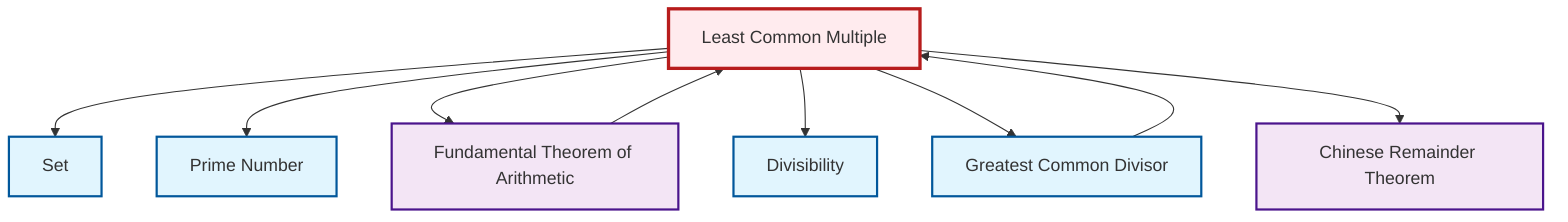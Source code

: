 graph TD
    classDef definition fill:#e1f5fe,stroke:#01579b,stroke-width:2px
    classDef theorem fill:#f3e5f5,stroke:#4a148c,stroke-width:2px
    classDef axiom fill:#fff3e0,stroke:#e65100,stroke-width:2px
    classDef example fill:#e8f5e9,stroke:#1b5e20,stroke-width:2px
    classDef current fill:#ffebee,stroke:#b71c1c,stroke-width:3px
    def-lcm["Least Common Multiple"]:::definition
    thm-fundamental-arithmetic["Fundamental Theorem of Arithmetic"]:::theorem
    def-gcd["Greatest Common Divisor"]:::definition
    def-prime["Prime Number"]:::definition
    def-set["Set"]:::definition
    def-divisibility["Divisibility"]:::definition
    thm-chinese-remainder["Chinese Remainder Theorem"]:::theorem
    def-lcm --> def-set
    def-gcd --> def-lcm
    def-lcm --> def-prime
    def-lcm --> thm-fundamental-arithmetic
    def-lcm --> def-divisibility
    thm-fundamental-arithmetic --> def-lcm
    def-lcm --> def-gcd
    def-lcm --> thm-chinese-remainder
    class def-lcm current